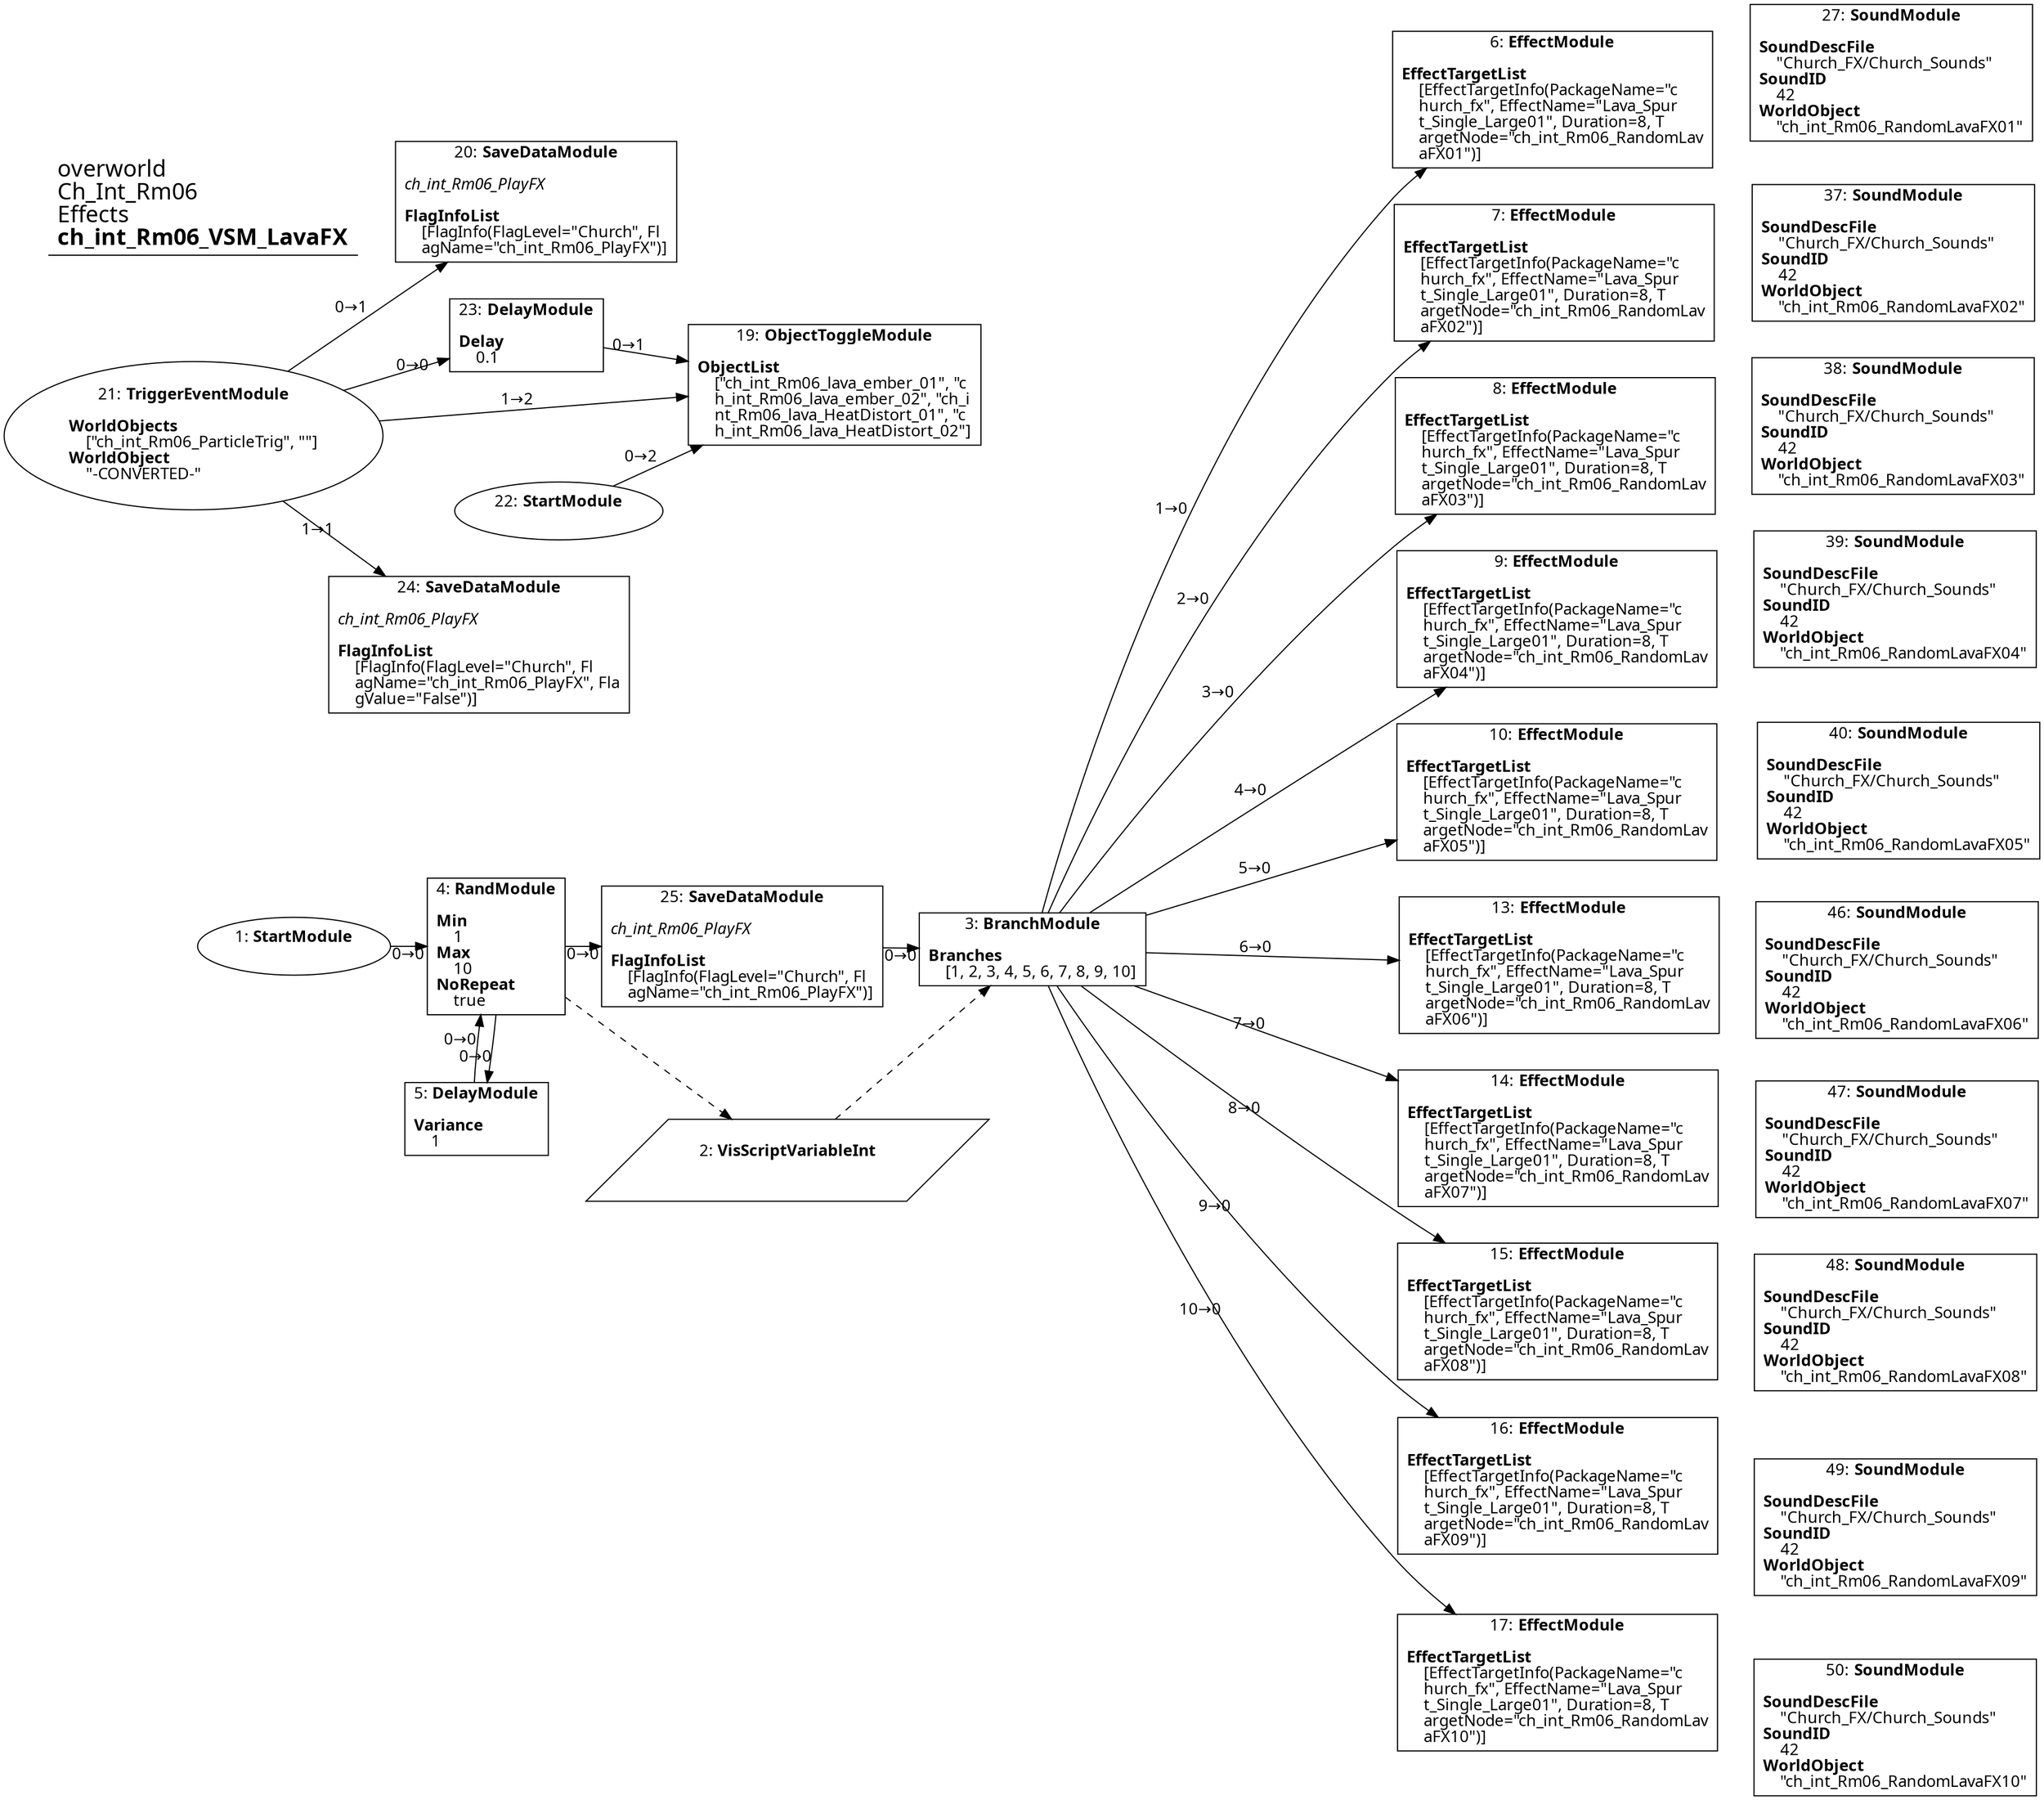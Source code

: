 digraph {
    layout = fdp;
    overlap = prism;
    sep = "+16";
    splines = spline;

    node [ shape = box ];

    graph [ fontname = "Segoe UI" ];
    node [ fontname = "Segoe UI" ];
    edge [ fontname = "Segoe UI" ];

    1 [ label = <1: <b>StartModule</b><br/><br/>> ];
    1 [ shape = oval ]
    1 [ pos = "0.083000004,-0.28500003!" ];
    1 -> 4 [ label = "0→0" ];

    2 [ label = <2: <b>VisScriptVariableInt</b><br/><br/>> ];
    2 [ shape = parallelogram ]
    2 [ pos = "0.522,-0.505!" ];

    3 [ label = <3: <b>BranchModule</b><br/><br/><b>Branches</b><br align="left"/>    [1, 2, 3, 4, 5, 6, 7, 8, 9, 10]<br align="left"/>> ];
    3 [ pos = "0.76500005,-0.28500003!" ];
    3 -> 6 [ label = "1→0" ];
    3 -> 7 [ label = "2→0" ];
    3 -> 8 [ label = "3→0" ];
    3 -> 9 [ label = "4→0" ];
    3 -> 10 [ label = "5→0" ];
    3 -> 13 [ label = "6→0" ];
    3 -> 14 [ label = "7→0" ];
    3 -> 15 [ label = "8→0" ];
    3 -> 16 [ label = "9→0" ];
    3 -> 17 [ label = "10→0" ];
    2 -> 3 [ style = dashed ];

    4 [ label = <4: <b>RandModule</b><br/><br/><b>Min</b><br align="left"/>    1<br align="left"/><b>Max</b><br align="left"/>    10<br align="left"/><b>NoRepeat</b><br align="left"/>    true<br align="left"/>> ];
    4 [ pos = "0.27100003,-0.28500003!" ];
    4 -> 5 [ label = "0→0" ];
    4 -> 25 [ label = "0→0" ];
    4 -> 2 [ style = dashed ];

    5 [ label = <5: <b>DelayModule</b><br/><br/><b>Variance</b><br align="left"/>    1<br align="left"/>> ];
    5 [ pos = "0.28300002,-0.47900003!" ];
    5 -> 4 [ label = "0→0" ];

    6 [ label = <6: <b>EffectModule</b><br/><br/><b>EffectTargetList</b><br align="left"/>    [EffectTargetInfo(PackageName=&quot;c<br align="left"/>    hurch_fx&quot;, EffectName=&quot;Lava_Spur<br align="left"/>    t_Single_Large01&quot;, Duration=8, T<br align="left"/>    argetNode=&quot;ch_int_Rm06_RandomLav<br align="left"/>    aFX01&quot;)]<br align="left"/>> ];
    6 [ pos = "1.4720001,0.35000002!" ];

    7 [ label = <7: <b>EffectModule</b><br/><br/><b>EffectTargetList</b><br align="left"/>    [EffectTargetInfo(PackageName=&quot;c<br align="left"/>    hurch_fx&quot;, EffectName=&quot;Lava_Spur<br align="left"/>    t_Single_Large01&quot;, Duration=8, T<br align="left"/>    argetNode=&quot;ch_int_Rm06_RandomLav<br align="left"/>    aFX02&quot;)]<br align="left"/>> ];
    7 [ pos = "1.473,0.22700001!" ];

    8 [ label = <8: <b>EffectModule</b><br/><br/><b>EffectTargetList</b><br align="left"/>    [EffectTargetInfo(PackageName=&quot;c<br align="left"/>    hurch_fx&quot;, EffectName=&quot;Lava_Spur<br align="left"/>    t_Single_Large01&quot;, Duration=8, T<br align="left"/>    argetNode=&quot;ch_int_Rm06_RandomLav<br align="left"/>    aFX03&quot;)]<br align="left"/>> ];
    8 [ pos = "1.4740001,0.1!" ];

    9 [ label = <9: <b>EffectModule</b><br/><br/><b>EffectTargetList</b><br align="left"/>    [EffectTargetInfo(PackageName=&quot;c<br align="left"/>    hurch_fx&quot;, EffectName=&quot;Lava_Spur<br align="left"/>    t_Single_Large01&quot;, Duration=8, T<br align="left"/>    argetNode=&quot;ch_int_Rm06_RandomLav<br align="left"/>    aFX04&quot;)]<br align="left"/>> ];
    9 [ pos = "1.4740001,-0.027!" ];

    10 [ label = <10: <b>EffectModule</b><br/><br/><b>EffectTargetList</b><br align="left"/>    [EffectTargetInfo(PackageName=&quot;c<br align="left"/>    hurch_fx&quot;, EffectName=&quot;Lava_Spur<br align="left"/>    t_Single_Large01&quot;, Duration=8, T<br align="left"/>    argetNode=&quot;ch_int_Rm06_RandomLav<br align="left"/>    aFX05&quot;)]<br align="left"/>> ];
    10 [ pos = "1.473,-0.15300001!" ];

    13 [ label = <13: <b>EffectModule</b><br/><br/><b>EffectTargetList</b><br align="left"/>    [EffectTargetInfo(PackageName=&quot;c<br align="left"/>    hurch_fx&quot;, EffectName=&quot;Lava_Spur<br align="left"/>    t_Single_Large01&quot;, Duration=8, T<br align="left"/>    argetNode=&quot;ch_int_Rm06_RandomLav<br align="left"/>    aFX06&quot;)]<br align="left"/>> ];
    13 [ pos = "1.4740001,-0.28!" ];

    14 [ label = <14: <b>EffectModule</b><br/><br/><b>EffectTargetList</b><br align="left"/>    [EffectTargetInfo(PackageName=&quot;c<br align="left"/>    hurch_fx&quot;, EffectName=&quot;Lava_Spur<br align="left"/>    t_Single_Large01&quot;, Duration=8, T<br align="left"/>    argetNode=&quot;ch_int_Rm06_RandomLav<br align="left"/>    aFX07&quot;)]<br align="left"/>> ];
    14 [ pos = "1.475,-0.407!" ];

    15 [ label = <15: <b>EffectModule</b><br/><br/><b>EffectTargetList</b><br align="left"/>    [EffectTargetInfo(PackageName=&quot;c<br align="left"/>    hurch_fx&quot;, EffectName=&quot;Lava_Spur<br align="left"/>    t_Single_Large01&quot;, Duration=8, T<br align="left"/>    argetNode=&quot;ch_int_Rm06_RandomLav<br align="left"/>    aFX08&quot;)]<br align="left"/>> ];
    15 [ pos = "1.475,-0.53400004!" ];

    16 [ label = <16: <b>EffectModule</b><br/><br/><b>EffectTargetList</b><br align="left"/>    [EffectTargetInfo(PackageName=&quot;c<br align="left"/>    hurch_fx&quot;, EffectName=&quot;Lava_Spur<br align="left"/>    t_Single_Large01&quot;, Duration=8, T<br align="left"/>    argetNode=&quot;ch_int_Rm06_RandomLav<br align="left"/>    aFX09&quot;)]<br align="left"/>> ];
    16 [ pos = "1.478,-0.65300006!" ];

    17 [ label = <17: <b>EffectModule</b><br/><br/><b>EffectTargetList</b><br align="left"/>    [EffectTargetInfo(PackageName=&quot;c<br align="left"/>    hurch_fx&quot;, EffectName=&quot;Lava_Spur<br align="left"/>    t_Single_Large01&quot;, Duration=8, T<br align="left"/>    argetNode=&quot;ch_int_Rm06_RandomLav<br align="left"/>    aFX10&quot;)]<br align="left"/>> ];
    17 [ pos = "1.4790001,-0.77800006!" ];

    19 [ label = <19: <b>ObjectToggleModule</b><br/><br/><b>ObjectList</b><br align="left"/>    [&quot;ch_int_Rm06_lava_ember_01&quot;, &quot;c<br align="left"/>    h_int_Rm06_lava_ember_02&quot;, &quot;ch_i<br align="left"/>    nt_Rm06_lava_HeatDistort_01&quot;, &quot;c<br align="left"/>    h_int_Rm06_lava_HeatDistort_02&quot;]<br align="left"/>> ];
    19 [ pos = "0.535,0.277!" ];

    20 [ label = <20: <b>SaveDataModule</b><br/><br/><i>ch_int_Rm06_PlayFX<br align="left"/></i><br align="left"/><b>FlagInfoList</b><br align="left"/>    [FlagInfo(FlagLevel=&quot;Church&quot;, Fl<br align="left"/>    agName=&quot;ch_int_Rm06_PlayFX&quot;)]<br align="left"/>> ];
    20 [ pos = "0.27400002,0.48700002!" ];

    21 [ label = <21: <b>TriggerEventModule</b><br/><br/><b>WorldObjects</b><br align="left"/>    [&quot;ch_int_Rm06_ParticleTrig&quot;, &quot;&quot;]<br align="left"/><b>WorldObject</b><br align="left"/>    &quot;-CONVERTED-&quot;<br align="left"/>> ];
    21 [ shape = oval ]
    21 [ pos = "-0.028,0.254!" ];
    21 -> 19 [ label = "1→2" ];
    21 -> 23 [ label = "0→0" ];
    21 -> 20 [ label = "0→1" ];
    21 -> 24 [ label = "1→1" ];

    22 [ label = <22: <b>StartModule</b><br/><br/>> ];
    22 [ shape = oval ]
    22 [ pos = "0.32700002,0.18200001!" ];
    22 -> 19 [ label = "0→2" ];

    23 [ label = <23: <b>DelayModule</b><br/><br/><b>Delay</b><br align="left"/>    0.1<br align="left"/>> ];
    23 [ pos = "0.27400002,0.33900002!" ];
    23 -> 19 [ label = "0→1" ];

    24 [ label = <24: <b>SaveDataModule</b><br/><br/><i>ch_int_Rm06_PlayFX<br align="left"/></i><br align="left"/><b>FlagInfoList</b><br align="left"/>    [FlagInfo(FlagLevel=&quot;Church&quot;, Fl<br align="left"/>    agName=&quot;ch_int_Rm06_PlayFX&quot;, Fla<br align="left"/>    gValue=&quot;False&quot;)]<br align="left"/>> ];
    24 [ pos = "0.27100003,0.094000004!" ];

    25 [ label = <25: <b>SaveDataModule</b><br/><br/><i>ch_int_Rm06_PlayFX<br align="left"/></i><br align="left"/><b>FlagInfoList</b><br align="left"/>    [FlagInfo(FlagLevel=&quot;Church&quot;, Fl<br align="left"/>    agName=&quot;ch_int_Rm06_PlayFX&quot;)]<br align="left"/>> ];
    25 [ pos = "0.512,-0.28500003!" ];
    25 -> 3 [ label = "0→0" ];

    27 [ label = <27: <b>SoundModule</b><br/><br/><b>SoundDescFile</b><br align="left"/>    &quot;Church_FX/Church_Sounds&quot;<br align="left"/><b>SoundID</b><br align="left"/>    42<br align="left"/><b>WorldObject</b><br align="left"/>    &quot;ch_int_Rm06_RandomLavaFX01&quot;<br align="left"/>> ];
    27 [ pos = "1.697,0.37300003!" ];

    37 [ label = <37: <b>SoundModule</b><br/><br/><b>SoundDescFile</b><br align="left"/>    &quot;Church_FX/Church_Sounds&quot;<br align="left"/><b>SoundID</b><br align="left"/>    42<br align="left"/><b>WorldObject</b><br align="left"/>    &quot;ch_int_Rm06_RandomLavaFX02&quot;<br align="left"/>> ];
    37 [ pos = "1.6960001,0.24300002!" ];

    38 [ label = <38: <b>SoundModule</b><br/><br/><b>SoundDescFile</b><br align="left"/>    &quot;Church_FX/Church_Sounds&quot;<br align="left"/><b>SoundID</b><br align="left"/>    42<br align="left"/><b>WorldObject</b><br align="left"/>    &quot;ch_int_Rm06_RandomLavaFX03&quot;<br align="left"/>> ];
    38 [ pos = "1.695,0.11400001!" ];

    39 [ label = <39: <b>SoundModule</b><br/><br/><b>SoundDescFile</b><br align="left"/>    &quot;Church_FX/Church_Sounds&quot;<br align="left"/><b>SoundID</b><br align="left"/>    42<br align="left"/><b>WorldObject</b><br align="left"/>    &quot;ch_int_Rm06_RandomLavaFX04&quot;<br align="left"/>> ];
    39 [ pos = "1.695,-0.015000001!" ];

    40 [ label = <40: <b>SoundModule</b><br/><br/><b>SoundDescFile</b><br align="left"/>    &quot;Church_FX/Church_Sounds&quot;<br align="left"/><b>SoundID</b><br align="left"/>    42<br align="left"/><b>WorldObject</b><br align="left"/>    &quot;ch_int_Rm06_RandomLavaFX05&quot;<br align="left"/>> ];
    40 [ pos = "1.6990001,-0.14500001!" ];

    46 [ label = <46: <b>SoundModule</b><br/><br/><b>SoundDescFile</b><br align="left"/>    &quot;Church_FX/Church_Sounds&quot;<br align="left"/><b>SoundID</b><br align="left"/>    42<br align="left"/><b>WorldObject</b><br align="left"/>    &quot;ch_int_Rm06_RandomLavaFX06&quot;<br align="left"/>> ];
    46 [ pos = "1.6960001,-0.272!" ];

    47 [ label = <47: <b>SoundModule</b><br/><br/><b>SoundDescFile</b><br align="left"/>    &quot;Church_FX/Church_Sounds&quot;<br align="left"/><b>SoundID</b><br align="left"/>    42<br align="left"/><b>WorldObject</b><br align="left"/>    &quot;ch_int_Rm06_RandomLavaFX07&quot;<br align="left"/>> ];
    47 [ pos = "1.692,-0.41000003!" ];

    48 [ label = <48: <b>SoundModule</b><br/><br/><b>SoundDescFile</b><br align="left"/>    &quot;Church_FX/Church_Sounds&quot;<br align="left"/><b>SoundID</b><br align="left"/>    42<br align="left"/><b>WorldObject</b><br align="left"/>    &quot;ch_int_Rm06_RandomLavaFX08&quot;<br align="left"/>> ];
    48 [ pos = "1.6910001,-0.53900003!" ];

    49 [ label = <49: <b>SoundModule</b><br/><br/><b>SoundDescFile</b><br align="left"/>    &quot;Church_FX/Church_Sounds&quot;<br align="left"/><b>SoundID</b><br align="left"/>    42<br align="left"/><b>WorldObject</b><br align="left"/>    &quot;ch_int_Rm06_RandomLavaFX09&quot;<br align="left"/>> ];
    49 [ pos = "1.6910001,-0.66800004!" ];

    50 [ label = <50: <b>SoundModule</b><br/><br/><b>SoundDescFile</b><br align="left"/>    &quot;Church_FX/Church_Sounds&quot;<br align="left"/><b>SoundID</b><br align="left"/>    42<br align="left"/><b>WorldObject</b><br align="left"/>    &quot;ch_int_Rm06_RandomLavaFX10&quot;<br align="left"/>> ];
    50 [ pos = "1.69,-0.799!" ];

    title [ pos = "-0.029000001,0.48800004!" ];
    title [ shape = underline ];
    title [ label = <<font point-size="20">overworld<br align="left"/>Ch_Int_Rm06<br align="left"/>Effects<br align="left"/><b>ch_int_Rm06_VSM_LavaFX</b><br align="left"/></font>> ];
}
